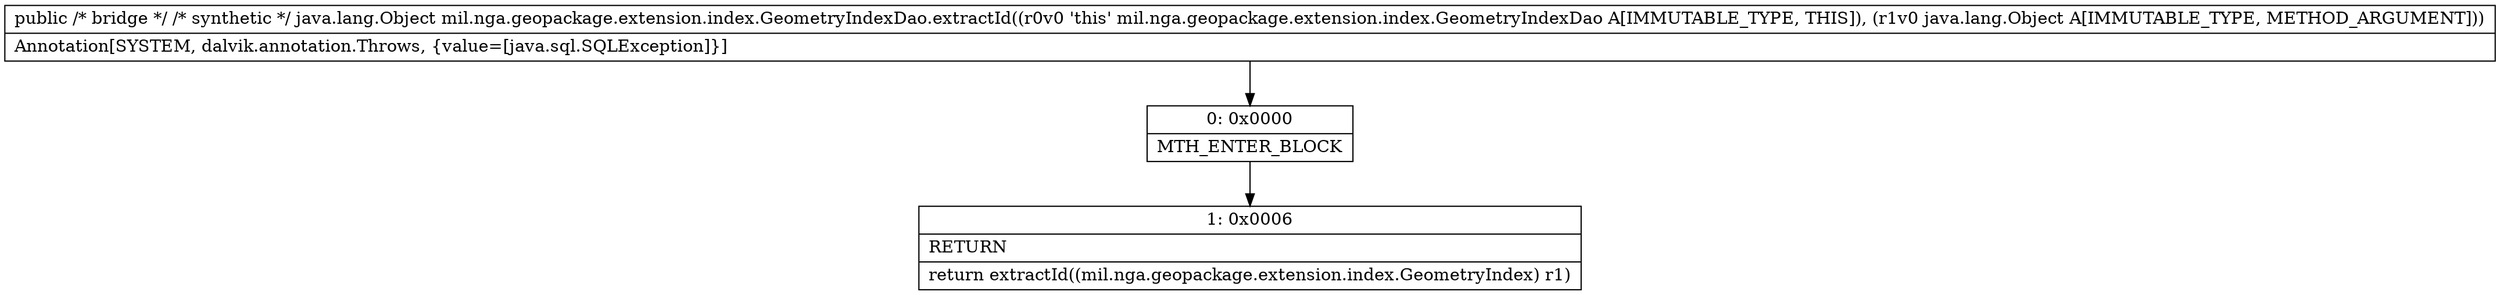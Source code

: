 digraph "CFG formil.nga.geopackage.extension.index.GeometryIndexDao.extractId(Ljava\/lang\/Object;)Ljava\/lang\/Object;" {
Node_0 [shape=record,label="{0\:\ 0x0000|MTH_ENTER_BLOCK\l}"];
Node_1 [shape=record,label="{1\:\ 0x0006|RETURN\l|return extractId((mil.nga.geopackage.extension.index.GeometryIndex) r1)\l}"];
MethodNode[shape=record,label="{public \/* bridge *\/ \/* synthetic *\/ java.lang.Object mil.nga.geopackage.extension.index.GeometryIndexDao.extractId((r0v0 'this' mil.nga.geopackage.extension.index.GeometryIndexDao A[IMMUTABLE_TYPE, THIS]), (r1v0 java.lang.Object A[IMMUTABLE_TYPE, METHOD_ARGUMENT]))  | Annotation[SYSTEM, dalvik.annotation.Throws, \{value=[java.sql.SQLException]\}]\l}"];
MethodNode -> Node_0;
Node_0 -> Node_1;
}

